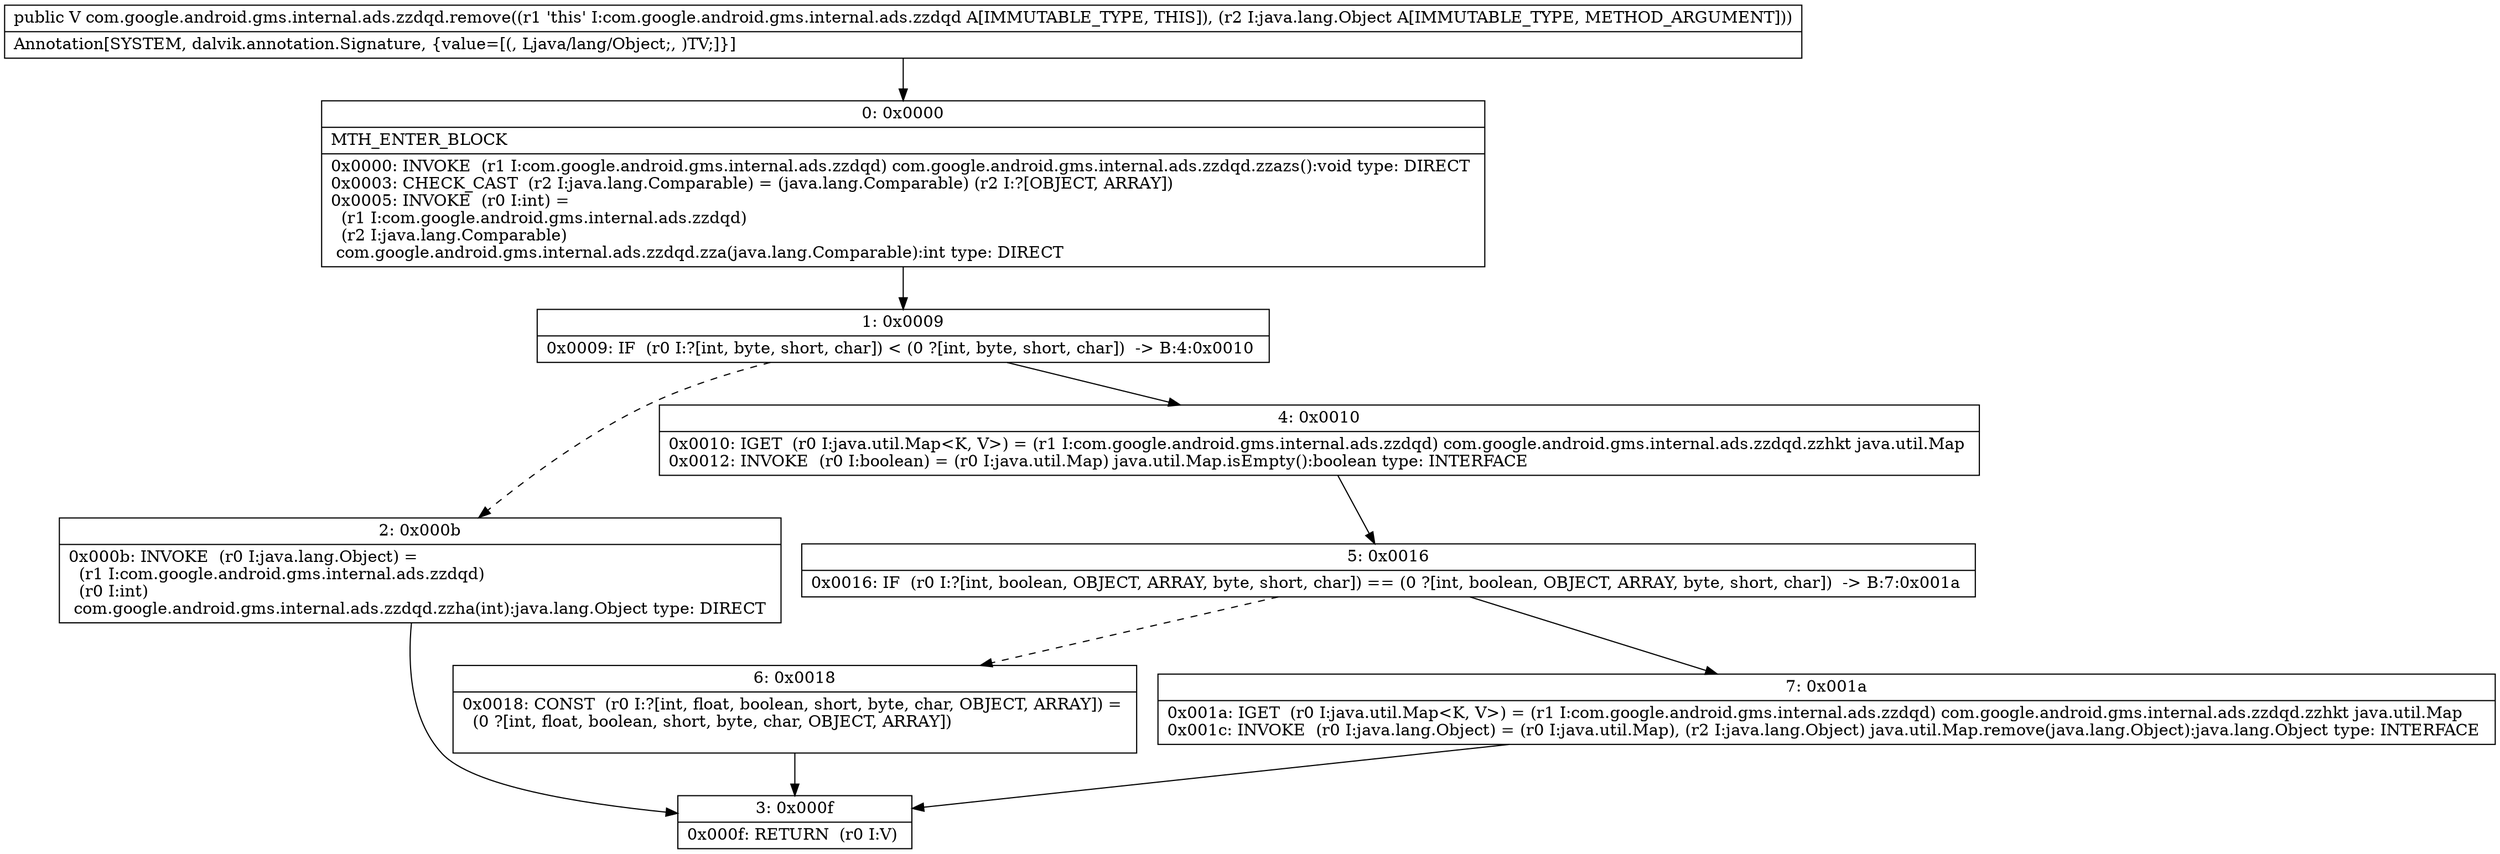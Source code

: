 digraph "CFG forcom.google.android.gms.internal.ads.zzdqd.remove(Ljava\/lang\/Object;)Ljava\/lang\/Object;" {
Node_0 [shape=record,label="{0\:\ 0x0000|MTH_ENTER_BLOCK\l|0x0000: INVOKE  (r1 I:com.google.android.gms.internal.ads.zzdqd) com.google.android.gms.internal.ads.zzdqd.zzazs():void type: DIRECT \l0x0003: CHECK_CAST  (r2 I:java.lang.Comparable) = (java.lang.Comparable) (r2 I:?[OBJECT, ARRAY]) \l0x0005: INVOKE  (r0 I:int) = \l  (r1 I:com.google.android.gms.internal.ads.zzdqd)\l  (r2 I:java.lang.Comparable)\l com.google.android.gms.internal.ads.zzdqd.zza(java.lang.Comparable):int type: DIRECT \l}"];
Node_1 [shape=record,label="{1\:\ 0x0009|0x0009: IF  (r0 I:?[int, byte, short, char]) \< (0 ?[int, byte, short, char])  \-\> B:4:0x0010 \l}"];
Node_2 [shape=record,label="{2\:\ 0x000b|0x000b: INVOKE  (r0 I:java.lang.Object) = \l  (r1 I:com.google.android.gms.internal.ads.zzdqd)\l  (r0 I:int)\l com.google.android.gms.internal.ads.zzdqd.zzha(int):java.lang.Object type: DIRECT \l}"];
Node_3 [shape=record,label="{3\:\ 0x000f|0x000f: RETURN  (r0 I:V) \l}"];
Node_4 [shape=record,label="{4\:\ 0x0010|0x0010: IGET  (r0 I:java.util.Map\<K, V\>) = (r1 I:com.google.android.gms.internal.ads.zzdqd) com.google.android.gms.internal.ads.zzdqd.zzhkt java.util.Map \l0x0012: INVOKE  (r0 I:boolean) = (r0 I:java.util.Map) java.util.Map.isEmpty():boolean type: INTERFACE \l}"];
Node_5 [shape=record,label="{5\:\ 0x0016|0x0016: IF  (r0 I:?[int, boolean, OBJECT, ARRAY, byte, short, char]) == (0 ?[int, boolean, OBJECT, ARRAY, byte, short, char])  \-\> B:7:0x001a \l}"];
Node_6 [shape=record,label="{6\:\ 0x0018|0x0018: CONST  (r0 I:?[int, float, boolean, short, byte, char, OBJECT, ARRAY]) = \l  (0 ?[int, float, boolean, short, byte, char, OBJECT, ARRAY])\l \l}"];
Node_7 [shape=record,label="{7\:\ 0x001a|0x001a: IGET  (r0 I:java.util.Map\<K, V\>) = (r1 I:com.google.android.gms.internal.ads.zzdqd) com.google.android.gms.internal.ads.zzdqd.zzhkt java.util.Map \l0x001c: INVOKE  (r0 I:java.lang.Object) = (r0 I:java.util.Map), (r2 I:java.lang.Object) java.util.Map.remove(java.lang.Object):java.lang.Object type: INTERFACE \l}"];
MethodNode[shape=record,label="{public V com.google.android.gms.internal.ads.zzdqd.remove((r1 'this' I:com.google.android.gms.internal.ads.zzdqd A[IMMUTABLE_TYPE, THIS]), (r2 I:java.lang.Object A[IMMUTABLE_TYPE, METHOD_ARGUMENT]))  | Annotation[SYSTEM, dalvik.annotation.Signature, \{value=[(, Ljava\/lang\/Object;, )TV;]\}]\l}"];
MethodNode -> Node_0;
Node_0 -> Node_1;
Node_1 -> Node_2[style=dashed];
Node_1 -> Node_4;
Node_2 -> Node_3;
Node_4 -> Node_5;
Node_5 -> Node_6[style=dashed];
Node_5 -> Node_7;
Node_6 -> Node_3;
Node_7 -> Node_3;
}

